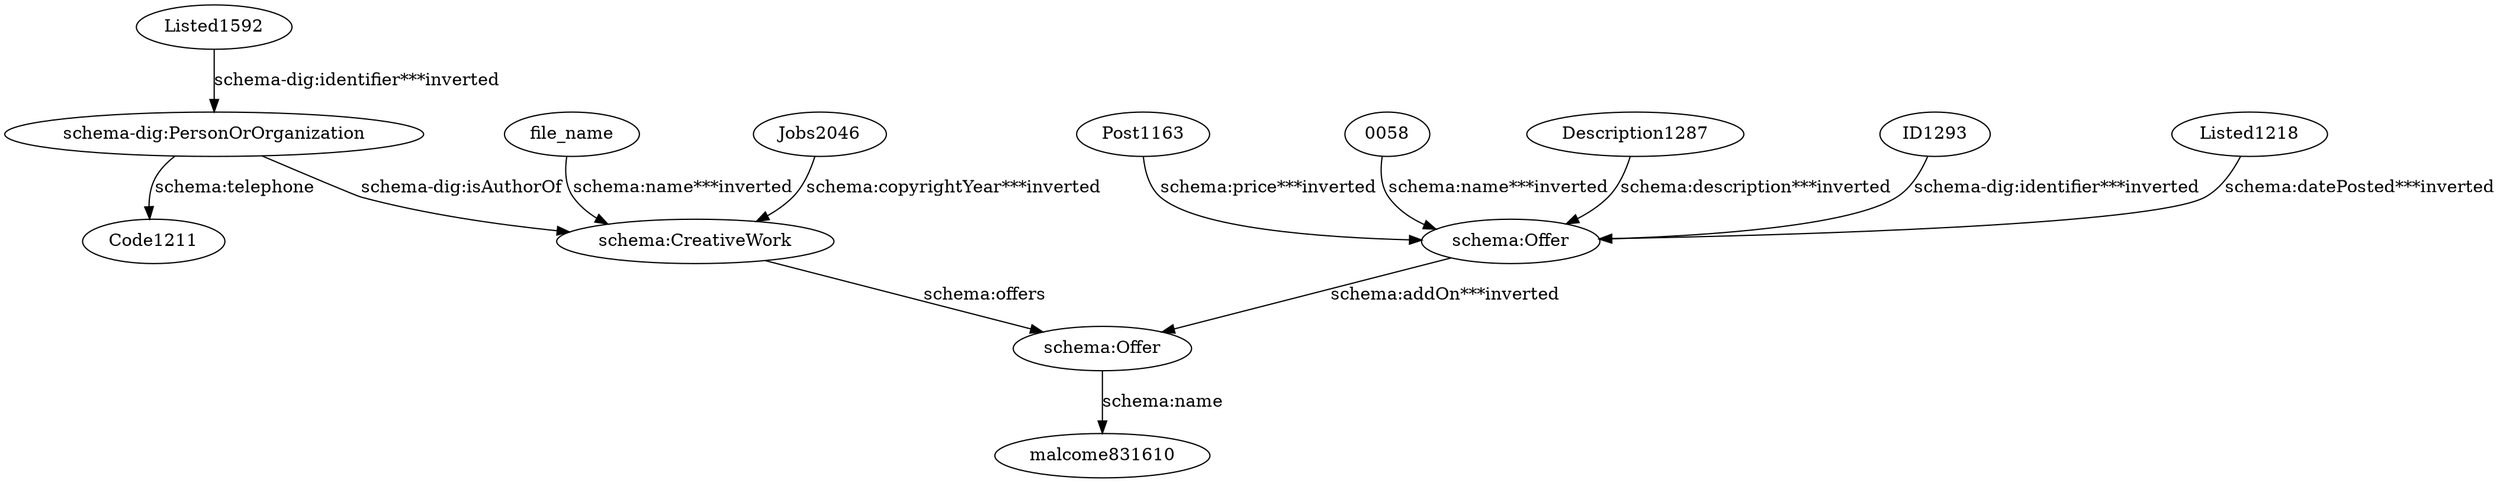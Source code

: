 digraph {
  "0058" [type=attribute_name,label="0058"]
  "schema:Offer1" [type=class_uri,label="schema:Offer"]
  Description1287 [type=attribute_name,label=Description1287]
  ID1293 [type=attribute_name,label=ID1293]
  Jobs2046 [type=attribute_name,label=Jobs2046]
  "schema:CreativeWork1" [type=class_uri,label="schema:CreativeWork"]
  Listed1218 [type=attribute_name,label=Listed1218]
  Listed1592 [type=attribute_name,label=Listed1592]
  "schema-dig:PersonOrOrganization1" [type=class_uri,label="schema-dig:PersonOrOrganization"]
  Post1163 [type=attribute_name,label=Post1163]
  file_name [type=attribute_name,label=file_name]
  Code1211 [type=attribute_name,label=Code1211]
  "schema:Offer2" [type=class_uri,label="schema:Offer"]
  malcome831610 [type=attribute_name,label=malcome831610]
  "0058" -> "schema:Offer1" [type=st_property_uri,label="schema:name***inverted",weight=1]
  Description1287 -> "schema:Offer1" [type=st_property_uri,label="schema:description***inverted",weight=1]
  ID1293 -> "schema:Offer1" [type=st_property_uri,label="schema-dig:identifier***inverted",weight=1]
  Jobs2046 -> "schema:CreativeWork1" [type=st_property_uri,label="schema:copyrightYear***inverted",weight=1]
  Listed1218 -> "schema:Offer1" [type=st_property_uri,label="schema:datePosted***inverted",weight=1]
  Listed1592 -> "schema-dig:PersonOrOrganization1" [type=st_property_uri,label="schema-dig:identifier***inverted",weight=1]
  Post1163 -> "schema:Offer1" [type=st_property_uri,label="schema:price***inverted",weight=1]
  file_name -> "schema:CreativeWork1" [type=st_property_uri,label="schema:name***inverted",weight=1]
  "schema-dig:PersonOrOrganization1" -> Code1211 [label="schema:telephone",type=st_property_uri]
  "schema-dig:PersonOrOrganization1" -> "schema:CreativeWork1" [label="schema-dig:isAuthorOf",type=direct_property_uri,weight=1]
  "schema:CreativeWork1" -> "schema:Offer2" [label="schema:offers",type=direct_property_uri,weight=1]
  "schema:Offer1" -> "schema:Offer2" [type=direct_property_uri,label="schema:addOn***inverted",weight=1]
  "schema:Offer2" -> malcome831610 [label="schema:name",type=st_property_uri]
}
